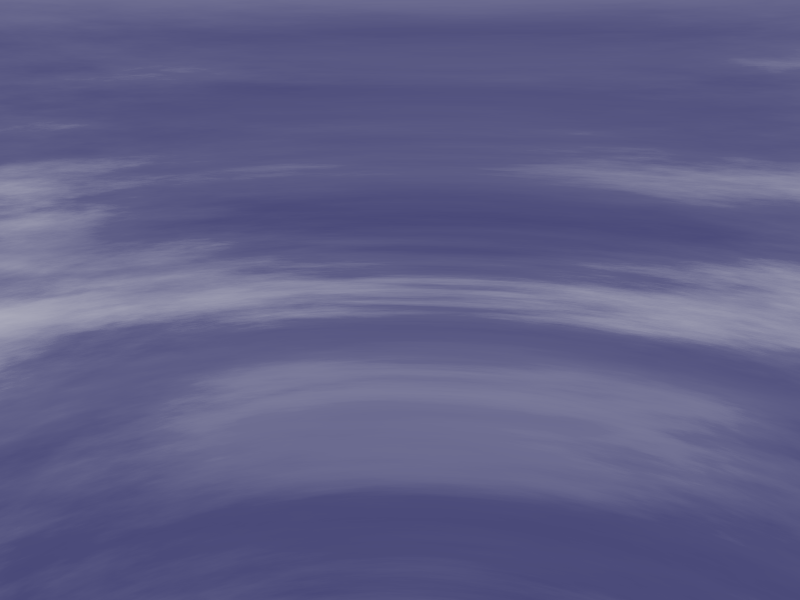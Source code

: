 #include "shapes.inc"
#include "colors.inc"
#include "textures.inc"
#include "woods.inc"
#include "glass.inc"
#include "metals.inc"
#include "functions.inc"
#include "stones1.inc"
#include "skies.inc"

#declare Pi = 3.1415926535897932384626;
#declare ciel=1;

// axes
#declare Font="cyrvetic.ttf"
#declare O3=<0,0,0>;
#declare I=<1,0,0>;
#declare J=<0,1,0>;
#declare K=<0,0,1>;
#declare rCyl=0.025;
#declare rCone=0.075;


#declare sca=3;
#declare IsoFinish=
  finish{ ambient 0.1
          diffuse 0.1
         }

camera {
location <7*sca,2,2.9*sca>
look_at <0,0,0>
sky   <0,0,1>
right <-image_width/image_height,0,0>
}
     light_source { <0, 0, 0> color White }
     light_source { <0, 0, 0> color rgb <0.75,0.5,0.59>spotlight radius 2 falloff 10 tightness 10 point_at <10,0,0>}
     light_source { <0 , 10 , 0 > color  rgb <0.5,0.5,0.49>}
     light_source { <10 , 10 , 10 > color  rgb <0.825,0.5,0.9>}
     light_source { <15 , 15 , -15 > color Red }
     light_source { <15 , 15 , 0 > color Green }
     light_source { <15 , -15 , 15 > color rgb <0.5,0.25,0.49>}

background {White}
global_settings{
  max_trace_level 60//32*3
  ambient_light 1.00
  assumed_gamma 2.0
}


#if (ciel)
    sky_sphere {S_Cloud5 rotate <90,0.051, 1>}
#end


#macro Reine(Position,Couleur)
    #local IsoFinish=finish{
    ambient 0.1
    diffuse 0.1
    }

    #local m2=<5.5,0,0>;
    #local m1=<m2.x  +3.5,m2.y +1 ,0>;
    #local m0=<m2.x  ,m2.y+2  ,0>;
    #local m3=<m2.x -4.5 ,m2.y+0.5  ,0>;
    #local p0 = <0.9,0.2,0>;
    #local p1 = <4,0,0>;
    #local p2 = <4,1,0>;

    #local p3=<4,2,0>;
    #local p4=<2,2,0>;
    #local p5=<1,8,0>;
    #local p6=<0.8,8.6,0>;
    #local p7=<3.2,8.8,0>;
    #local p8=<1,8.9,0>;
    #local t0=<m2.x -4.5 ,m2.y+13>;
    #local t1=<m2.x -1.5 ,m2.y+13  ,0>;
    #local t2=<m2.x -2.5 ,m2.y+12  ,0>;
    #local t3=<m2.x -4.5 ,m2.y +12 ,0>;
    #local t4=<m2.x -4,5 ,m2.y+13,5,0>;
    #local t5=<m2.x -2,9 ,t4.y,0>;
    #local t6=<m2.x -2 ,t5.y + 0,5,0>;
    #local t7=<t0.x,t0.y-0.5,0>;
    #local t8=<t0.x,m2.y +16.8,0>;
    #local t9=<t0.x,m2.y +16.8,0>;
    #local t10=<t0.x,m2.y +18.8,0>;

    union{
        union{
            union{
                union{
                    sphere{
                    t8 2
                     }
                     sphere{
                        t10 0.6
                      }
                      rotate<90,0,0>
                      translate<-2,0,0>
              }
                union{
                difference{
                  cone{
                  t7 1.8 <t8.x,t8.y+1,0> 3.5

                  rotate<90,0,0>
                  translate<-1,0,0>
                  }

                  union{
                  cylinder{
                    <t8.x+4.5,t8.y+1,0> <t8.x-6.5,t8.y+1,0> 0.9

                    rotate<90,0,40>
                    translate<-1,0,0>
                  }
                  cylinder{
                    <t8.x+4.5,t8.y+1,0> <t8.x-6.5,t8.y+1,0> 0.9

                    rotate<90,0,140>
                    translate<-1,0,0>
                  }
                  cylinder{
                    <t8.x+4.5,t8.y+1,0> <t8.x-6.5,t8.y+1,0> 0.9

                    rotate<90,0,180>
                    translate<-2,0,0>
                    }
                  }
                }
                  torus{
                    2.5 0.2

                                        translate<0,t7.y+2,0>
                    rotate <90,0,0>
                  }
                }
          }
          torus{
            2 0.6

            translate<0,t7.y+0.2,0>
            rotate <90,0,0>
           }
          translate<0,0,-1>
          scale 0.7
          }


          union{
                    lathe{
                    bezier_spline
                    4 <p8.x,p8.y> <p7.x,p7.y> <p6.x,p6.y> <p5.x,p5.y>

                     rotate<90,0,0>
                    }
                    lathe{
                    bezier_spline
                    4 <p5.x,p5.y> <p4.x,p4.y> <p3.x,p3.y> <p2.x,p2.y>

                     rotate<90,0,0>
                    }
                    lathe{
                    3 <p2.x,p2.y> <p1.x,p1.y> <p0.x,p0.y>

                    rotate<90,0,0>
                }

                scale <0,0,1>
              }
        texture{
             pigment{
             color Couleur}
             finish{
             IsoFinish}
        }
        translate <0,0,5>
        translate Position
        scale 0.3
    }
#end
